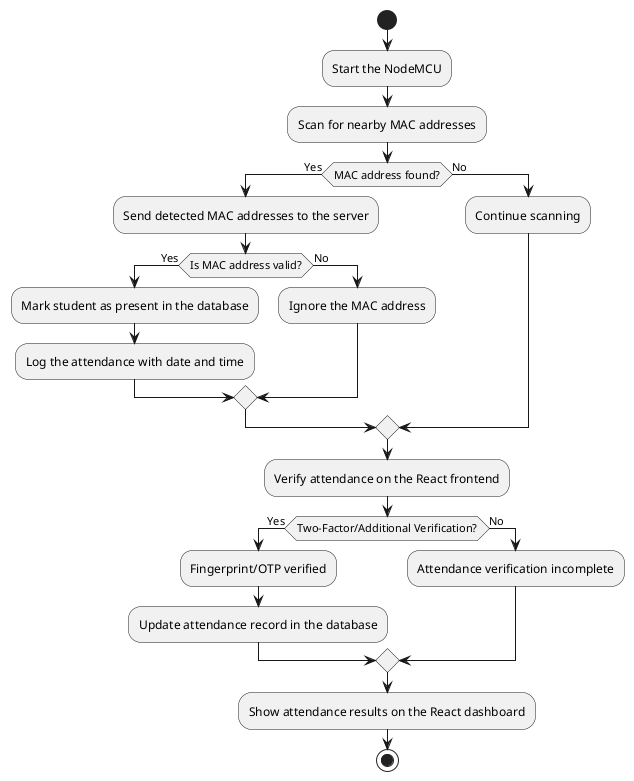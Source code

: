 @startuml
start

:Start the NodeMCU;
:Scan for nearby MAC addresses;
if (MAC address found?) then (Yes)
    :Send detected MAC addresses to the server;
    if (Is MAC address valid?) then (Yes)
        :Mark student as present in the database;
        :Log the attendance with date and time;
    else (No)
        :Ignore the MAC address;
    endif
else (No)
    :Continue scanning;
endif

:Verify attendance on the React frontend;
if (Two-Factor/Additional Verification?) then (Yes)
    :Fingerprint/OTP verified;
    :Update attendance record in the database;
else (No)
    :Attendance verification incomplete;
endif

:Show attendance results on the React dashboard;
stop
@enduml
